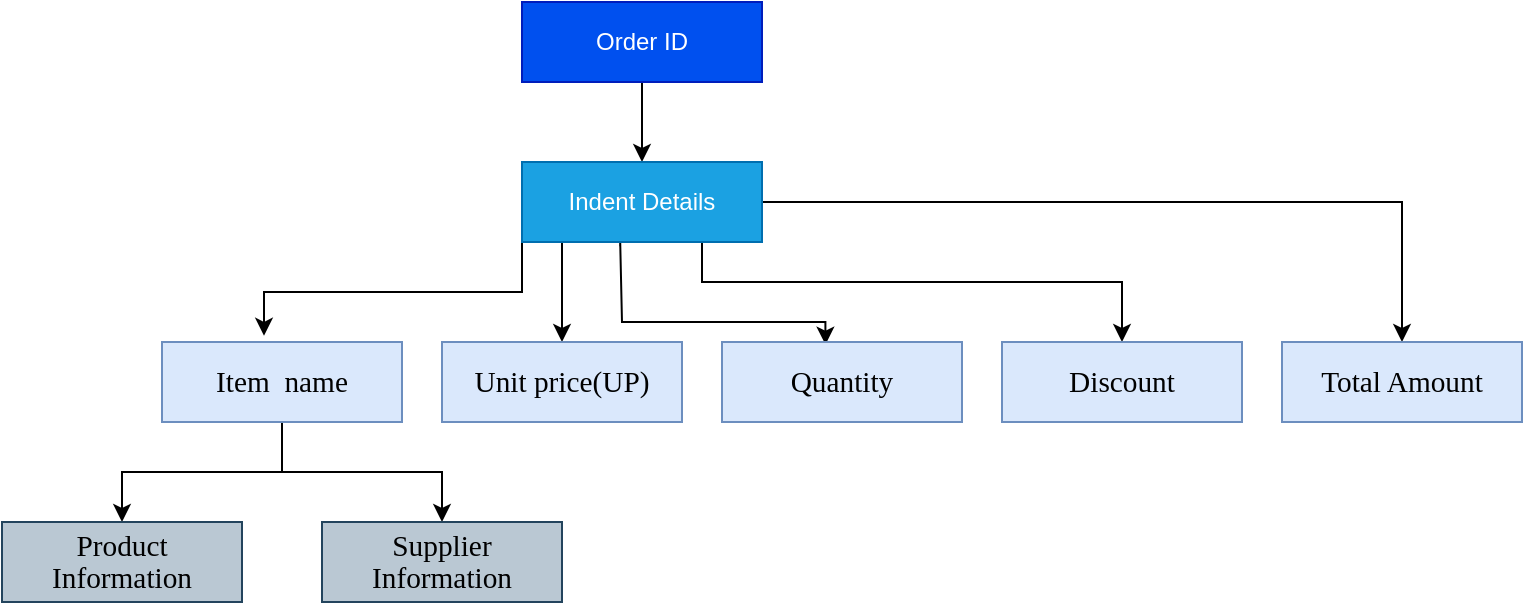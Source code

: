 <mxfile version="14.7.0" type="device"><diagram id="prtHgNgQTEPvFCAcTncT" name="Page-1"><mxGraphModel dx="654" dy="461" grid="1" gridSize="10" guides="1" tooltips="1" connect="1" arrows="1" fold="1" page="1" pageScale="1" pageWidth="827" pageHeight="1169" math="0" shadow="0"><root><mxCell id="0"/><mxCell id="1" parent="0"/><mxCell id="bRbzVi74aurmr6Nff632-9" style="edgeStyle=orthogonalEdgeStyle;rounded=0;orthogonalLoop=1;jettySize=auto;html=1;exitX=0.5;exitY=1;exitDx=0;exitDy=0;entryX=0.5;entryY=0;entryDx=0;entryDy=0;" edge="1" parent="1" source="bRbzVi74aurmr6Nff632-1" target="bRbzVi74aurmr6Nff632-2"><mxGeometry relative="1" as="geometry"/></mxCell><mxCell id="bRbzVi74aurmr6Nff632-1" value="Order ID" style="rounded=0;whiteSpace=wrap;html=1;fillColor=#0050ef;strokeColor=#001DBC;fontColor=#ffffff;" vertex="1" parent="1"><mxGeometry x="260" y="140" width="120" height="40" as="geometry"/></mxCell><mxCell id="bRbzVi74aurmr6Nff632-10" style="edgeStyle=orthogonalEdgeStyle;rounded=0;orthogonalLoop=1;jettySize=auto;html=1;exitX=0.5;exitY=1;exitDx=0;exitDy=0;entryX=0.425;entryY=-0.077;entryDx=0;entryDy=0;entryPerimeter=0;" edge="1" parent="1" source="bRbzVi74aurmr6Nff632-2" target="bRbzVi74aurmr6Nff632-3"><mxGeometry relative="1" as="geometry"><Array as="points"><mxPoint x="260" y="260"/><mxPoint x="260" y="285"/><mxPoint x="131" y="285"/></Array></mxGeometry></mxCell><mxCell id="bRbzVi74aurmr6Nff632-11" style="edgeStyle=orthogonalEdgeStyle;rounded=0;orthogonalLoop=1;jettySize=auto;html=1;exitX=0.75;exitY=1;exitDx=0;exitDy=0;" edge="1" parent="1" source="bRbzVi74aurmr6Nff632-2" target="bRbzVi74aurmr6Nff632-4"><mxGeometry relative="1" as="geometry"><Array as="points"><mxPoint x="280" y="260"/></Array></mxGeometry></mxCell><mxCell id="bRbzVi74aurmr6Nff632-12" style="edgeStyle=orthogonalEdgeStyle;rounded=0;orthogonalLoop=1;jettySize=auto;html=1;exitX=0.409;exitY=1.054;exitDx=0;exitDy=0;entryX=0.431;entryY=0.033;entryDx=0;entryDy=0;entryPerimeter=0;exitPerimeter=0;" edge="1" parent="1" source="bRbzVi74aurmr6Nff632-2" target="bRbzVi74aurmr6Nff632-5"><mxGeometry relative="1" as="geometry"><Array as="points"><mxPoint x="309" y="260"/><mxPoint x="310" y="300"/><mxPoint x="412" y="300"/></Array></mxGeometry></mxCell><mxCell id="bRbzVi74aurmr6Nff632-13" style="edgeStyle=orthogonalEdgeStyle;rounded=0;orthogonalLoop=1;jettySize=auto;html=1;exitX=0.75;exitY=1;exitDx=0;exitDy=0;" edge="1" parent="1" source="bRbzVi74aurmr6Nff632-2" target="bRbzVi74aurmr6Nff632-6"><mxGeometry relative="1" as="geometry"><Array as="points"><mxPoint x="350" y="280"/><mxPoint x="560" y="280"/></Array></mxGeometry></mxCell><mxCell id="bRbzVi74aurmr6Nff632-14" style="edgeStyle=orthogonalEdgeStyle;rounded=0;orthogonalLoop=1;jettySize=auto;html=1;exitX=1;exitY=0.5;exitDx=0;exitDy=0;" edge="1" parent="1" source="bRbzVi74aurmr6Nff632-2" target="bRbzVi74aurmr6Nff632-7"><mxGeometry relative="1" as="geometry"><Array as="points"><mxPoint x="700" y="240"/></Array></mxGeometry></mxCell><mxCell id="bRbzVi74aurmr6Nff632-2" value="Indent Details" style="rounded=0;whiteSpace=wrap;html=1;fillColor=#1ba1e2;strokeColor=#006EAF;fontColor=#ffffff;" vertex="1" parent="1"><mxGeometry x="260" y="220" width="120" height="40" as="geometry"/></mxCell><mxCell id="bRbzVi74aurmr6Nff632-16" style="edgeStyle=orthogonalEdgeStyle;rounded=0;orthogonalLoop=1;jettySize=auto;html=1;" edge="1" parent="1" source="bRbzVi74aurmr6Nff632-3" target="bRbzVi74aurmr6Nff632-8"><mxGeometry relative="1" as="geometry"/></mxCell><mxCell id="bRbzVi74aurmr6Nff632-17" style="edgeStyle=orthogonalEdgeStyle;rounded=0;orthogonalLoop=1;jettySize=auto;html=1;" edge="1" parent="1" source="bRbzVi74aurmr6Nff632-3" target="bRbzVi74aurmr6Nff632-15"><mxGeometry relative="1" as="geometry"/></mxCell><mxCell id="bRbzVi74aurmr6Nff632-3" value="&lt;span style=&quot;font-size: 11.0pt ; line-height: 107% ; font-family: &amp;#34;times new roman&amp;#34; , serif&quot;&gt;Item &amp;nbsp;name&lt;/span&gt;" style="rounded=0;whiteSpace=wrap;html=1;fillColor=#dae8fc;strokeColor=#6c8ebf;" vertex="1" parent="1"><mxGeometry x="80" y="310" width="120" height="40" as="geometry"/></mxCell><mxCell id="bRbzVi74aurmr6Nff632-4" value="&lt;span style=&quot;font-size: 11.0pt ; line-height: 107% ; font-family: &amp;#34;times new roman&amp;#34; , serif&quot;&gt;Unit price(UP)&lt;/span&gt;" style="rounded=0;whiteSpace=wrap;html=1;fillColor=#dae8fc;strokeColor=#6c8ebf;" vertex="1" parent="1"><mxGeometry x="220" y="310" width="120" height="40" as="geometry"/></mxCell><mxCell id="bRbzVi74aurmr6Nff632-5" value="&lt;span style=&quot;font-size: 11.0pt ; line-height: 107% ; font-family: &amp;#34;times new roman&amp;#34; , serif&quot;&gt;Quantity&lt;/span&gt;" style="rounded=0;whiteSpace=wrap;html=1;fillColor=#dae8fc;strokeColor=#6c8ebf;" vertex="1" parent="1"><mxGeometry x="360" y="310" width="120" height="40" as="geometry"/></mxCell><mxCell id="bRbzVi74aurmr6Nff632-6" value="&lt;span style=&quot;font-size: 11.0pt ; line-height: 107% ; font-family: &amp;#34;times new roman&amp;#34; , serif&quot;&gt;Discount&lt;/span&gt;" style="rounded=0;whiteSpace=wrap;html=1;fillColor=#dae8fc;strokeColor=#6c8ebf;" vertex="1" parent="1"><mxGeometry x="500" y="310" width="120" height="40" as="geometry"/></mxCell><mxCell id="bRbzVi74aurmr6Nff632-7" value="&lt;span style=&quot;font-size: 11.0pt ; line-height: 107% ; font-family: &amp;#34;times new roman&amp;#34; , serif&quot;&gt;Total Amount&lt;/span&gt;" style="rounded=0;whiteSpace=wrap;html=1;fillColor=#dae8fc;strokeColor=#6c8ebf;" vertex="1" parent="1"><mxGeometry x="640" y="310" width="120" height="40" as="geometry"/></mxCell><mxCell id="bRbzVi74aurmr6Nff632-8" value="&lt;span style=&quot;font-size: 11.0pt ; line-height: 107% ; font-family: &amp;#34;times new roman&amp;#34; , serif&quot;&gt;Product Information&lt;/span&gt;" style="rounded=0;whiteSpace=wrap;html=1;fillColor=#bac8d3;strokeColor=#23445d;" vertex="1" parent="1"><mxGeometry y="400" width="120" height="40" as="geometry"/></mxCell><mxCell id="bRbzVi74aurmr6Nff632-15" value="&lt;span style=&quot;font-size: 11.0pt ; line-height: 107% ; font-family: &amp;#34;times new roman&amp;#34; , serif&quot;&gt;Supplier Information&lt;/span&gt;" style="rounded=0;whiteSpace=wrap;html=1;fillColor=#bac8d3;strokeColor=#23445d;" vertex="1" parent="1"><mxGeometry x="160" y="400" width="120" height="40" as="geometry"/></mxCell></root></mxGraphModel></diagram></mxfile>